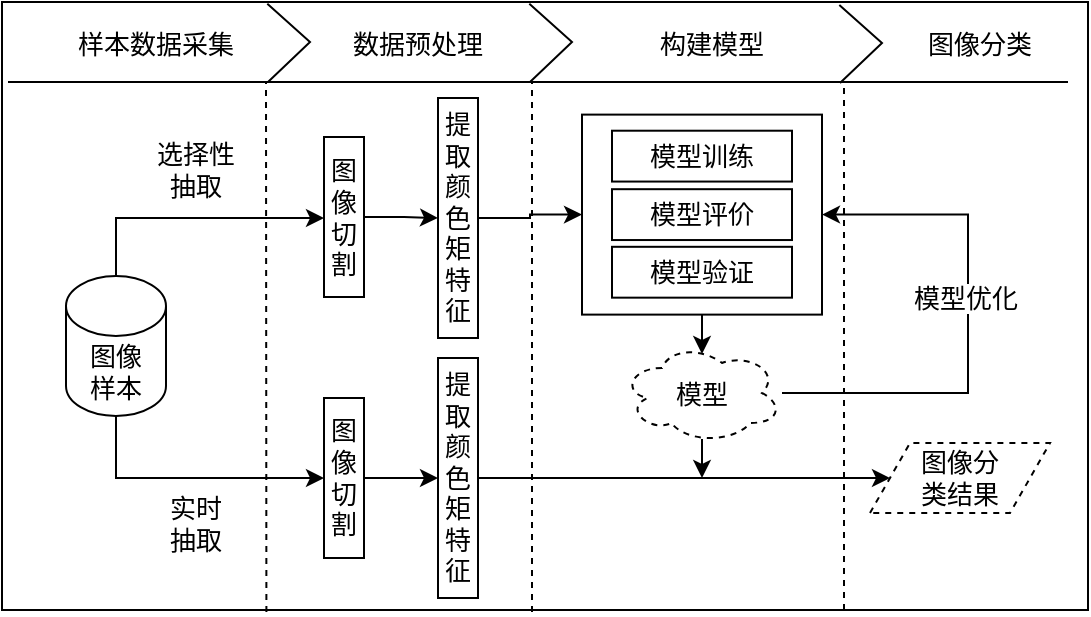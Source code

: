 <mxfile version="14.6.5" type="github">
  <diagram id="bOyRfrAFXQZ3nRiqvsmU" name="第 1 页">
    <mxGraphModel dx="1185" dy="635" grid="1" gridSize="10" guides="1" tooltips="1" connect="1" arrows="1" fold="1" page="1" pageScale="1" pageWidth="1169" pageHeight="827" math="0" shadow="0">
      <root>
        <mxCell id="0" />
        <mxCell id="1" parent="0" />
        <mxCell id="jNHXBOzTHl3YnxRky6Tm-2" value="" style="rounded=0;whiteSpace=wrap;html=1;fontSize=14;" vertex="1" parent="1">
          <mxGeometry x="77" y="110" width="543" height="304" as="geometry" />
        </mxCell>
        <mxCell id="jNHXBOzTHl3YnxRky6Tm-73" style="edgeStyle=orthogonalEdgeStyle;rounded=0;orthogonalLoop=1;jettySize=auto;html=1;" edge="1" parent="1" source="jNHXBOzTHl3YnxRky6Tm-8" target="jNHXBOzTHl3YnxRky6Tm-68">
          <mxGeometry relative="1" as="geometry">
            <Array as="points">
              <mxPoint x="134" y="218" />
            </Array>
          </mxGeometry>
        </mxCell>
        <mxCell id="jNHXBOzTHl3YnxRky6Tm-74" style="edgeStyle=orthogonalEdgeStyle;rounded=0;orthogonalLoop=1;jettySize=auto;html=1;" edge="1" parent="1" source="jNHXBOzTHl3YnxRky6Tm-8" target="jNHXBOzTHl3YnxRky6Tm-69">
          <mxGeometry relative="1" as="geometry">
            <Array as="points">
              <mxPoint x="134" y="348" />
            </Array>
          </mxGeometry>
        </mxCell>
        <mxCell id="jNHXBOzTHl3YnxRky6Tm-8" value="图像&lt;br&gt;样本" style="shape=cylinder3;whiteSpace=wrap;html=1;boundedLbl=1;backgroundOutline=1;size=15;fontSize=13;" vertex="1" parent="1">
          <mxGeometry x="109" y="247" width="50" height="70" as="geometry" />
        </mxCell>
        <mxCell id="jNHXBOzTHl3YnxRky6Tm-25" value="图像分&lt;br&gt;类结果" style="shape=parallelogram;perimeter=parallelogramPerimeter;whiteSpace=wrap;html=1;fixedSize=1;dashed=1;fontSize=13;" vertex="1" parent="1">
          <mxGeometry x="511" y="330.5" width="90" height="35" as="geometry" />
        </mxCell>
        <mxCell id="jNHXBOzTHl3YnxRky6Tm-28" value="实时&lt;br&gt;抽取" style="text;html=1;strokeColor=none;fillColor=none;align=center;verticalAlign=middle;whiteSpace=wrap;rounded=0;dashed=1;fontSize=13;" vertex="1" parent="1">
          <mxGeometry x="149" y="361" width="50" height="20" as="geometry" />
        </mxCell>
        <mxCell id="jNHXBOzTHl3YnxRky6Tm-29" value="选择性抽取" style="text;html=1;strokeColor=none;fillColor=none;align=center;verticalAlign=middle;whiteSpace=wrap;rounded=0;dashed=1;fontSize=13;" vertex="1" parent="1">
          <mxGeometry x="149" y="184" width="50" height="20" as="geometry" />
        </mxCell>
        <mxCell id="jNHXBOzTHl3YnxRky6Tm-30" value="" style="endArrow=none;dashed=1;html=1;fontSize=13;exitX=0.145;exitY=1.003;exitDx=0;exitDy=0;exitPerimeter=0;" edge="1" parent="1">
          <mxGeometry width="50" height="50" relative="1" as="geometry">
            <mxPoint x="209.2" y="414.96" as="sourcePoint" />
            <mxPoint x="209" y="150" as="targetPoint" />
          </mxGeometry>
        </mxCell>
        <mxCell id="jNHXBOzTHl3YnxRky6Tm-32" value="" style="endArrow=none;dashed=1;html=1;fontSize=13;exitX=0.145;exitY=1.003;exitDx=0;exitDy=0;exitPerimeter=0;" edge="1" parent="1">
          <mxGeometry width="50" height="50" relative="1" as="geometry">
            <mxPoint x="342" y="414.96" as="sourcePoint" />
            <mxPoint x="342" y="150" as="targetPoint" />
            <Array as="points">
              <mxPoint x="342" y="280" />
            </Array>
          </mxGeometry>
        </mxCell>
        <mxCell id="jNHXBOzTHl3YnxRky6Tm-33" value="" style="endArrow=none;dashed=1;html=1;fontSize=13;exitX=0.145;exitY=1.003;exitDx=0;exitDy=0;exitPerimeter=0;" edge="1" parent="1">
          <mxGeometry width="50" height="50" relative="1" as="geometry">
            <mxPoint x="498" y="413.96" as="sourcePoint" />
            <mxPoint x="498" y="150" as="targetPoint" />
          </mxGeometry>
        </mxCell>
        <mxCell id="jNHXBOzTHl3YnxRky6Tm-36" value="" style="endArrow=none;html=1;fontSize=13;" edge="1" parent="1">
          <mxGeometry width="50" height="50" relative="1" as="geometry">
            <mxPoint x="80" y="150" as="sourcePoint" />
            <mxPoint x="610" y="150" as="targetPoint" />
          </mxGeometry>
        </mxCell>
        <mxCell id="jNHXBOzTHl3YnxRky6Tm-37" value="" style="endArrow=none;html=1;fontSize=13;entryX=0.809;entryY=0.003;entryDx=0;entryDy=0;entryPerimeter=0;rounded=0;" edge="1" parent="1">
          <mxGeometry width="50" height="50" relative="1" as="geometry">
            <mxPoint x="496" y="150.54" as="sourcePoint" />
            <mxPoint x="495.66" y="111.452" as="targetPoint" />
            <Array as="points">
              <mxPoint x="517" y="130.54" />
            </Array>
          </mxGeometry>
        </mxCell>
        <mxCell id="jNHXBOzTHl3YnxRky6Tm-38" value="" style="endArrow=none;html=1;fontSize=13;entryX=0.809;entryY=0.003;entryDx=0;entryDy=0;entryPerimeter=0;rounded=0;" edge="1" parent="1">
          <mxGeometry width="50" height="50" relative="1" as="geometry">
            <mxPoint x="341" y="150" as="sourcePoint" />
            <mxPoint x="340.66" y="110.912" as="targetPoint" />
            <Array as="points">
              <mxPoint x="362" y="130" />
            </Array>
          </mxGeometry>
        </mxCell>
        <mxCell id="jNHXBOzTHl3YnxRky6Tm-40" value="" style="endArrow=none;html=1;fontSize=13;entryX=0.809;entryY=0.003;entryDx=0;entryDy=0;entryPerimeter=0;rounded=0;" edge="1" parent="1">
          <mxGeometry width="50" height="50" relative="1" as="geometry">
            <mxPoint x="210" y="150" as="sourcePoint" />
            <mxPoint x="209.66" y="110.912" as="targetPoint" />
            <Array as="points">
              <mxPoint x="231" y="130" />
            </Array>
          </mxGeometry>
        </mxCell>
        <mxCell id="jNHXBOzTHl3YnxRky6Tm-41" value="图像分类" style="text;html=1;strokeColor=none;fillColor=none;align=center;verticalAlign=middle;whiteSpace=wrap;rounded=0;labelBackgroundColor=#ffffff;fontSize=13;" vertex="1" parent="1">
          <mxGeometry x="531" y="121" width="70" height="20" as="geometry" />
        </mxCell>
        <mxCell id="jNHXBOzTHl3YnxRky6Tm-42" value="构建模型" style="text;html=1;strokeColor=none;fillColor=none;align=center;verticalAlign=middle;whiteSpace=wrap;rounded=0;labelBackgroundColor=#ffffff;fontSize=13;" vertex="1" parent="1">
          <mxGeometry x="387" y="121" width="90" height="20" as="geometry" />
        </mxCell>
        <mxCell id="jNHXBOzTHl3YnxRky6Tm-43" value="数据预处理" style="text;html=1;strokeColor=none;fillColor=none;align=center;verticalAlign=middle;whiteSpace=wrap;rounded=0;labelBackgroundColor=#ffffff;fontSize=13;" vertex="1" parent="1">
          <mxGeometry x="240" y="121" width="90" height="20" as="geometry" />
        </mxCell>
        <mxCell id="jNHXBOzTHl3YnxRky6Tm-45" value="样本数据采集" style="text;html=1;strokeColor=none;fillColor=none;align=center;verticalAlign=middle;whiteSpace=wrap;rounded=0;labelBackgroundColor=#ffffff;fontSize=13;" vertex="1" parent="1">
          <mxGeometry x="109" y="121" width="90" height="20" as="geometry" />
        </mxCell>
        <mxCell id="jNHXBOzTHl3YnxRky6Tm-83" style="edgeStyle=orthogonalEdgeStyle;rounded=0;orthogonalLoop=1;jettySize=auto;html=1;entryX=1;entryY=0.5;entryDx=0;entryDy=0;" edge="1" parent="1" source="jNHXBOzTHl3YnxRky6Tm-47" target="jNHXBOzTHl3YnxRky6Tm-48">
          <mxGeometry relative="1" as="geometry">
            <Array as="points">
              <mxPoint x="560" y="306" />
              <mxPoint x="560" y="216" />
            </Array>
          </mxGeometry>
        </mxCell>
        <mxCell id="jNHXBOzTHl3YnxRky6Tm-84" style="edgeStyle=orthogonalEdgeStyle;rounded=0;orthogonalLoop=1;jettySize=auto;html=1;" edge="1" parent="1">
          <mxGeometry relative="1" as="geometry">
            <mxPoint x="427" y="348" as="targetPoint" />
            <mxPoint x="427" y="328.5" as="sourcePoint" />
          </mxGeometry>
        </mxCell>
        <mxCell id="jNHXBOzTHl3YnxRky6Tm-47" value="模型" style="ellipse;shape=cloud;whiteSpace=wrap;html=1;dashed=1;fontSize=13;" vertex="1" parent="1">
          <mxGeometry x="387" y="280.5" width="80" height="50" as="geometry" />
        </mxCell>
        <mxCell id="jNHXBOzTHl3YnxRky6Tm-35" value="模型优化" style="text;html=1;strokeColor=none;fillColor=none;align=center;verticalAlign=middle;whiteSpace=wrap;rounded=0;fontSize=13;labelBackgroundColor=#ffffff;" vertex="1" parent="1">
          <mxGeometry x="517" y="248" width="84" height="20" as="geometry" />
        </mxCell>
        <mxCell id="jNHXBOzTHl3YnxRky6Tm-77" style="edgeStyle=orthogonalEdgeStyle;rounded=0;orthogonalLoop=1;jettySize=auto;html=1;entryX=0;entryY=0.5;entryDx=0;entryDy=0;" edge="1" parent="1" source="jNHXBOzTHl3YnxRky6Tm-53" target="jNHXBOzTHl3YnxRky6Tm-48">
          <mxGeometry relative="1" as="geometry" />
        </mxCell>
        <mxCell id="jNHXBOzTHl3YnxRky6Tm-53" value="提取颜色矩特征" style="rounded=0;whiteSpace=wrap;html=1;horizontal=1;fontSize=13;" vertex="1" parent="1">
          <mxGeometry x="295" y="158" width="20" height="120" as="geometry" />
        </mxCell>
        <mxCell id="jNHXBOzTHl3YnxRky6Tm-78" style="edgeStyle=orthogonalEdgeStyle;rounded=0;orthogonalLoop=1;jettySize=auto;html=1;entryX=0;entryY=0.5;entryDx=0;entryDy=0;" edge="1" parent="1" source="jNHXBOzTHl3YnxRky6Tm-55" target="jNHXBOzTHl3YnxRky6Tm-25">
          <mxGeometry relative="1" as="geometry" />
        </mxCell>
        <mxCell id="jNHXBOzTHl3YnxRky6Tm-55" value="提取颜色矩特征" style="rounded=0;whiteSpace=wrap;html=1;horizontal=1;fontSize=13;" vertex="1" parent="1">
          <mxGeometry x="295" y="288" width="20" height="120" as="geometry" />
        </mxCell>
        <mxCell id="jNHXBOzTHl3YnxRky6Tm-64" value="" style="group" vertex="1" connectable="0" parent="1">
          <mxGeometry x="367" y="168" width="120" height="100" as="geometry" />
        </mxCell>
        <mxCell id="jNHXBOzTHl3YnxRky6Tm-48" value="" style="rounded=0;whiteSpace=wrap;html=1;" vertex="1" parent="jNHXBOzTHl3YnxRky6Tm-64">
          <mxGeometry y="-1.695" width="120" height="100" as="geometry" />
        </mxCell>
        <mxCell id="jNHXBOzTHl3YnxRky6Tm-63" value="" style="group" vertex="1" connectable="0" parent="jNHXBOzTHl3YnxRky6Tm-64">
          <mxGeometry x="15" y="6.356" width="90" height="83.475" as="geometry" />
        </mxCell>
        <mxCell id="jNHXBOzTHl3YnxRky6Tm-17" value="模型训练" style="rounded=0;whiteSpace=wrap;html=1;fontSize=13;" vertex="1" parent="jNHXBOzTHl3YnxRky6Tm-63">
          <mxGeometry width="90" height="25.424" as="geometry" />
        </mxCell>
        <mxCell id="jNHXBOzTHl3YnxRky6Tm-21" value="模型评价" style="rounded=0;whiteSpace=wrap;html=1;fontSize=13;" vertex="1" parent="jNHXBOzTHl3YnxRky6Tm-63">
          <mxGeometry y="29.237" width="90" height="25.424" as="geometry" />
        </mxCell>
        <mxCell id="jNHXBOzTHl3YnxRky6Tm-23" value="模型验证" style="rounded=0;whiteSpace=wrap;html=1;fontSize=13;" vertex="1" parent="jNHXBOzTHl3YnxRky6Tm-63">
          <mxGeometry y="58.051" width="90" height="25.424" as="geometry" />
        </mxCell>
        <mxCell id="jNHXBOzTHl3YnxRky6Tm-75" value="" style="edgeStyle=orthogonalEdgeStyle;rounded=0;orthogonalLoop=1;jettySize=auto;html=1;" edge="1" parent="1" source="jNHXBOzTHl3YnxRky6Tm-68" target="jNHXBOzTHl3YnxRky6Tm-53">
          <mxGeometry relative="1" as="geometry" />
        </mxCell>
        <mxCell id="jNHXBOzTHl3YnxRky6Tm-68" value="图像切割" style="rounded=0;whiteSpace=wrap;html=1;horizontal=1;fontSize=13;" vertex="1" parent="1">
          <mxGeometry x="238" y="177.5" width="20" height="80" as="geometry" />
        </mxCell>
        <mxCell id="jNHXBOzTHl3YnxRky6Tm-76" value="" style="edgeStyle=orthogonalEdgeStyle;rounded=0;orthogonalLoop=1;jettySize=auto;html=1;" edge="1" parent="1" source="jNHXBOzTHl3YnxRky6Tm-69" target="jNHXBOzTHl3YnxRky6Tm-55">
          <mxGeometry relative="1" as="geometry" />
        </mxCell>
        <mxCell id="jNHXBOzTHl3YnxRky6Tm-69" value="图像切割" style="rounded=0;whiteSpace=wrap;html=1;fontSize=13;" vertex="1" parent="1">
          <mxGeometry x="238" y="308" width="20" height="80" as="geometry" />
        </mxCell>
        <mxCell id="jNHXBOzTHl3YnxRky6Tm-81" style="edgeStyle=orthogonalEdgeStyle;rounded=0;orthogonalLoop=1;jettySize=auto;html=1;" edge="1" parent="1" source="jNHXBOzTHl3YnxRky6Tm-48">
          <mxGeometry relative="1" as="geometry">
            <mxPoint x="427" y="286" as="targetPoint" />
            <Array as="points">
              <mxPoint x="427" y="286" />
              <mxPoint x="427" y="286" />
            </Array>
          </mxGeometry>
        </mxCell>
      </root>
    </mxGraphModel>
  </diagram>
</mxfile>
